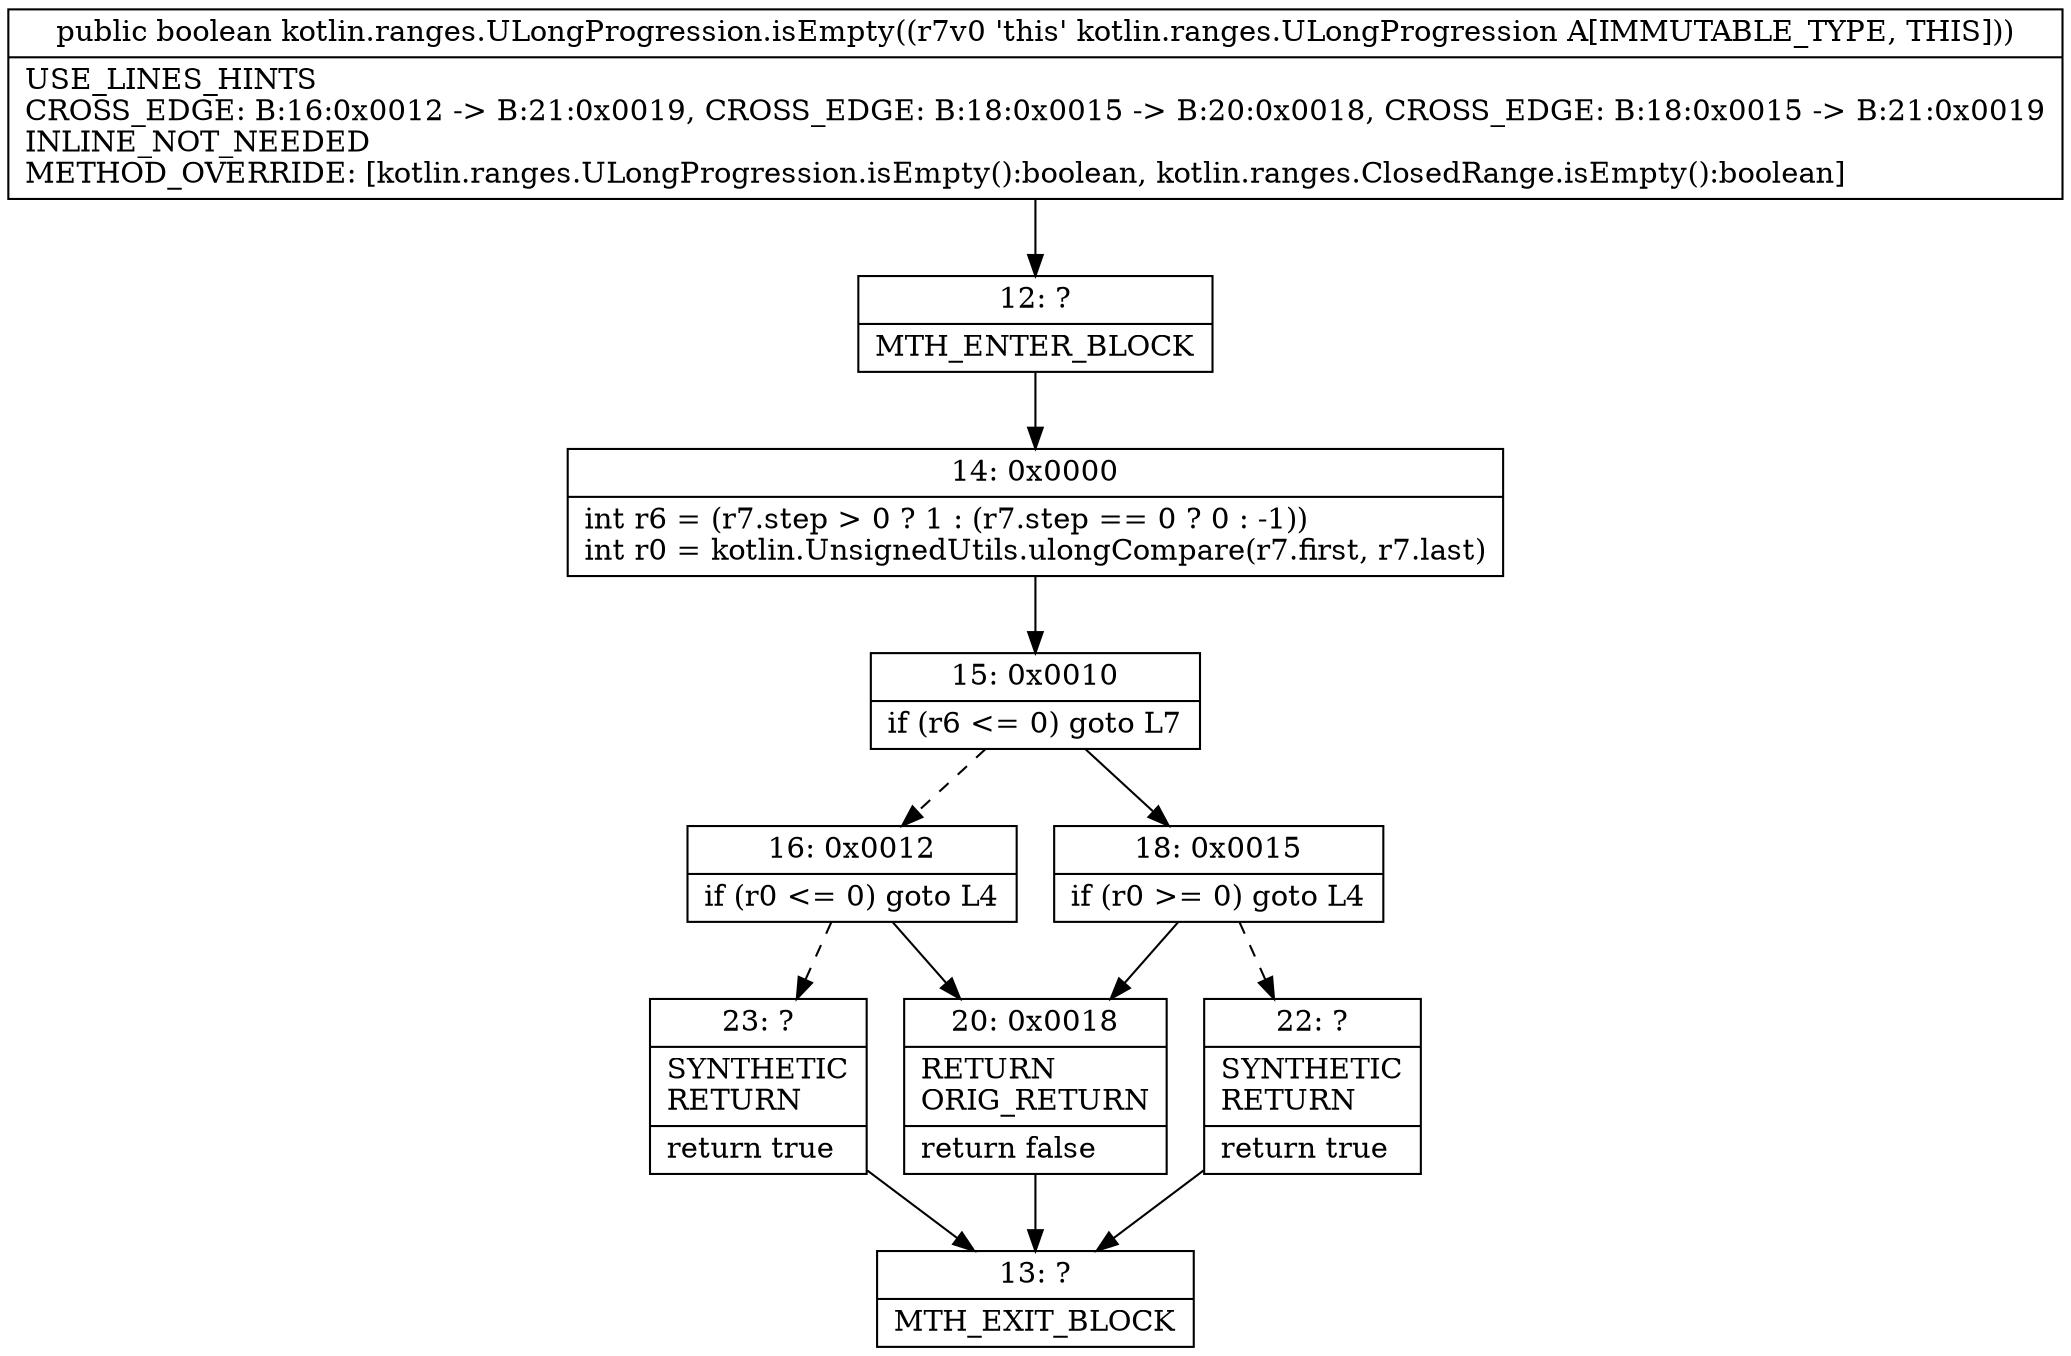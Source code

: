 digraph "CFG forkotlin.ranges.ULongProgression.isEmpty()Z" {
Node_12 [shape=record,label="{12\:\ ?|MTH_ENTER_BLOCK\l}"];
Node_14 [shape=record,label="{14\:\ 0x0000|int r6 = (r7.step \> 0 ? 1 : (r7.step == 0 ? 0 : \-1))\lint r0 = kotlin.UnsignedUtils.ulongCompare(r7.first, r7.last)\l}"];
Node_15 [shape=record,label="{15\:\ 0x0010|if (r6 \<= 0) goto L7\l}"];
Node_16 [shape=record,label="{16\:\ 0x0012|if (r0 \<= 0) goto L4\l}"];
Node_20 [shape=record,label="{20\:\ 0x0018|RETURN\lORIG_RETURN\l|return false\l}"];
Node_13 [shape=record,label="{13\:\ ?|MTH_EXIT_BLOCK\l}"];
Node_23 [shape=record,label="{23\:\ ?|SYNTHETIC\lRETURN\l|return true\l}"];
Node_18 [shape=record,label="{18\:\ 0x0015|if (r0 \>= 0) goto L4\l}"];
Node_22 [shape=record,label="{22\:\ ?|SYNTHETIC\lRETURN\l|return true\l}"];
MethodNode[shape=record,label="{public boolean kotlin.ranges.ULongProgression.isEmpty((r7v0 'this' kotlin.ranges.ULongProgression A[IMMUTABLE_TYPE, THIS]))  | USE_LINES_HINTS\lCROSS_EDGE: B:16:0x0012 \-\> B:21:0x0019, CROSS_EDGE: B:18:0x0015 \-\> B:20:0x0018, CROSS_EDGE: B:18:0x0015 \-\> B:21:0x0019\lINLINE_NOT_NEEDED\lMETHOD_OVERRIDE: [kotlin.ranges.ULongProgression.isEmpty():boolean, kotlin.ranges.ClosedRange.isEmpty():boolean]\l}"];
MethodNode -> Node_12;Node_12 -> Node_14;
Node_14 -> Node_15;
Node_15 -> Node_16[style=dashed];
Node_15 -> Node_18;
Node_16 -> Node_20;
Node_16 -> Node_23[style=dashed];
Node_20 -> Node_13;
Node_23 -> Node_13;
Node_18 -> Node_20;
Node_18 -> Node_22[style=dashed];
Node_22 -> Node_13;
}

